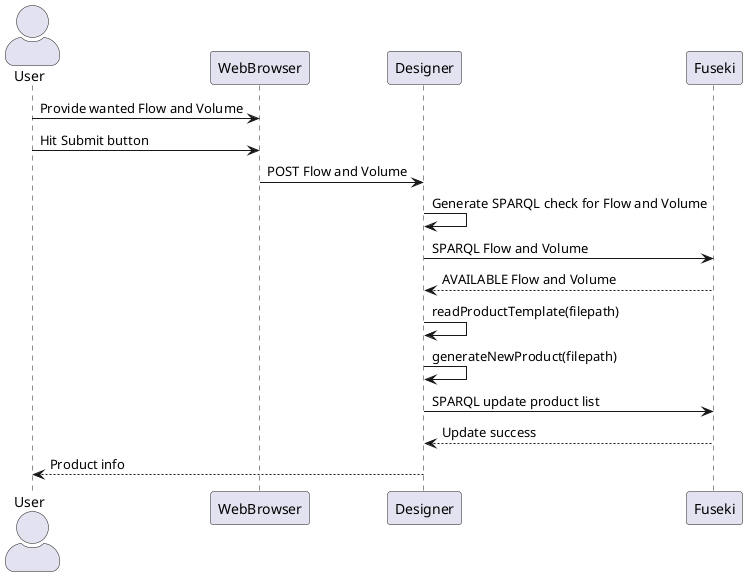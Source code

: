 @startuml main

skinparam actorStyle awesome
actor User

User -> WebBrowser: Provide wanted Flow and Volume
User -> WebBrowser: Hit Submit button

WebBrowser -> Designer: POST Flow and Volume
Designer -> Designer: Generate SPARQL check for Flow and Volume
Designer -> Fuseki : SPARQL Flow and Volume

Fuseki --> Designer: AVAILABLE Flow and Volume

'Suppose there are no right Flow and Volume'
Designer -> Designer: readProductTemplate(filepath)
Designer -> Designer: generateNewProduct(filepath)

Designer -> Fuseki: SPARQL update product list
Fuseki --> Designer: Update success

Designer --> User : Product info

@enduml